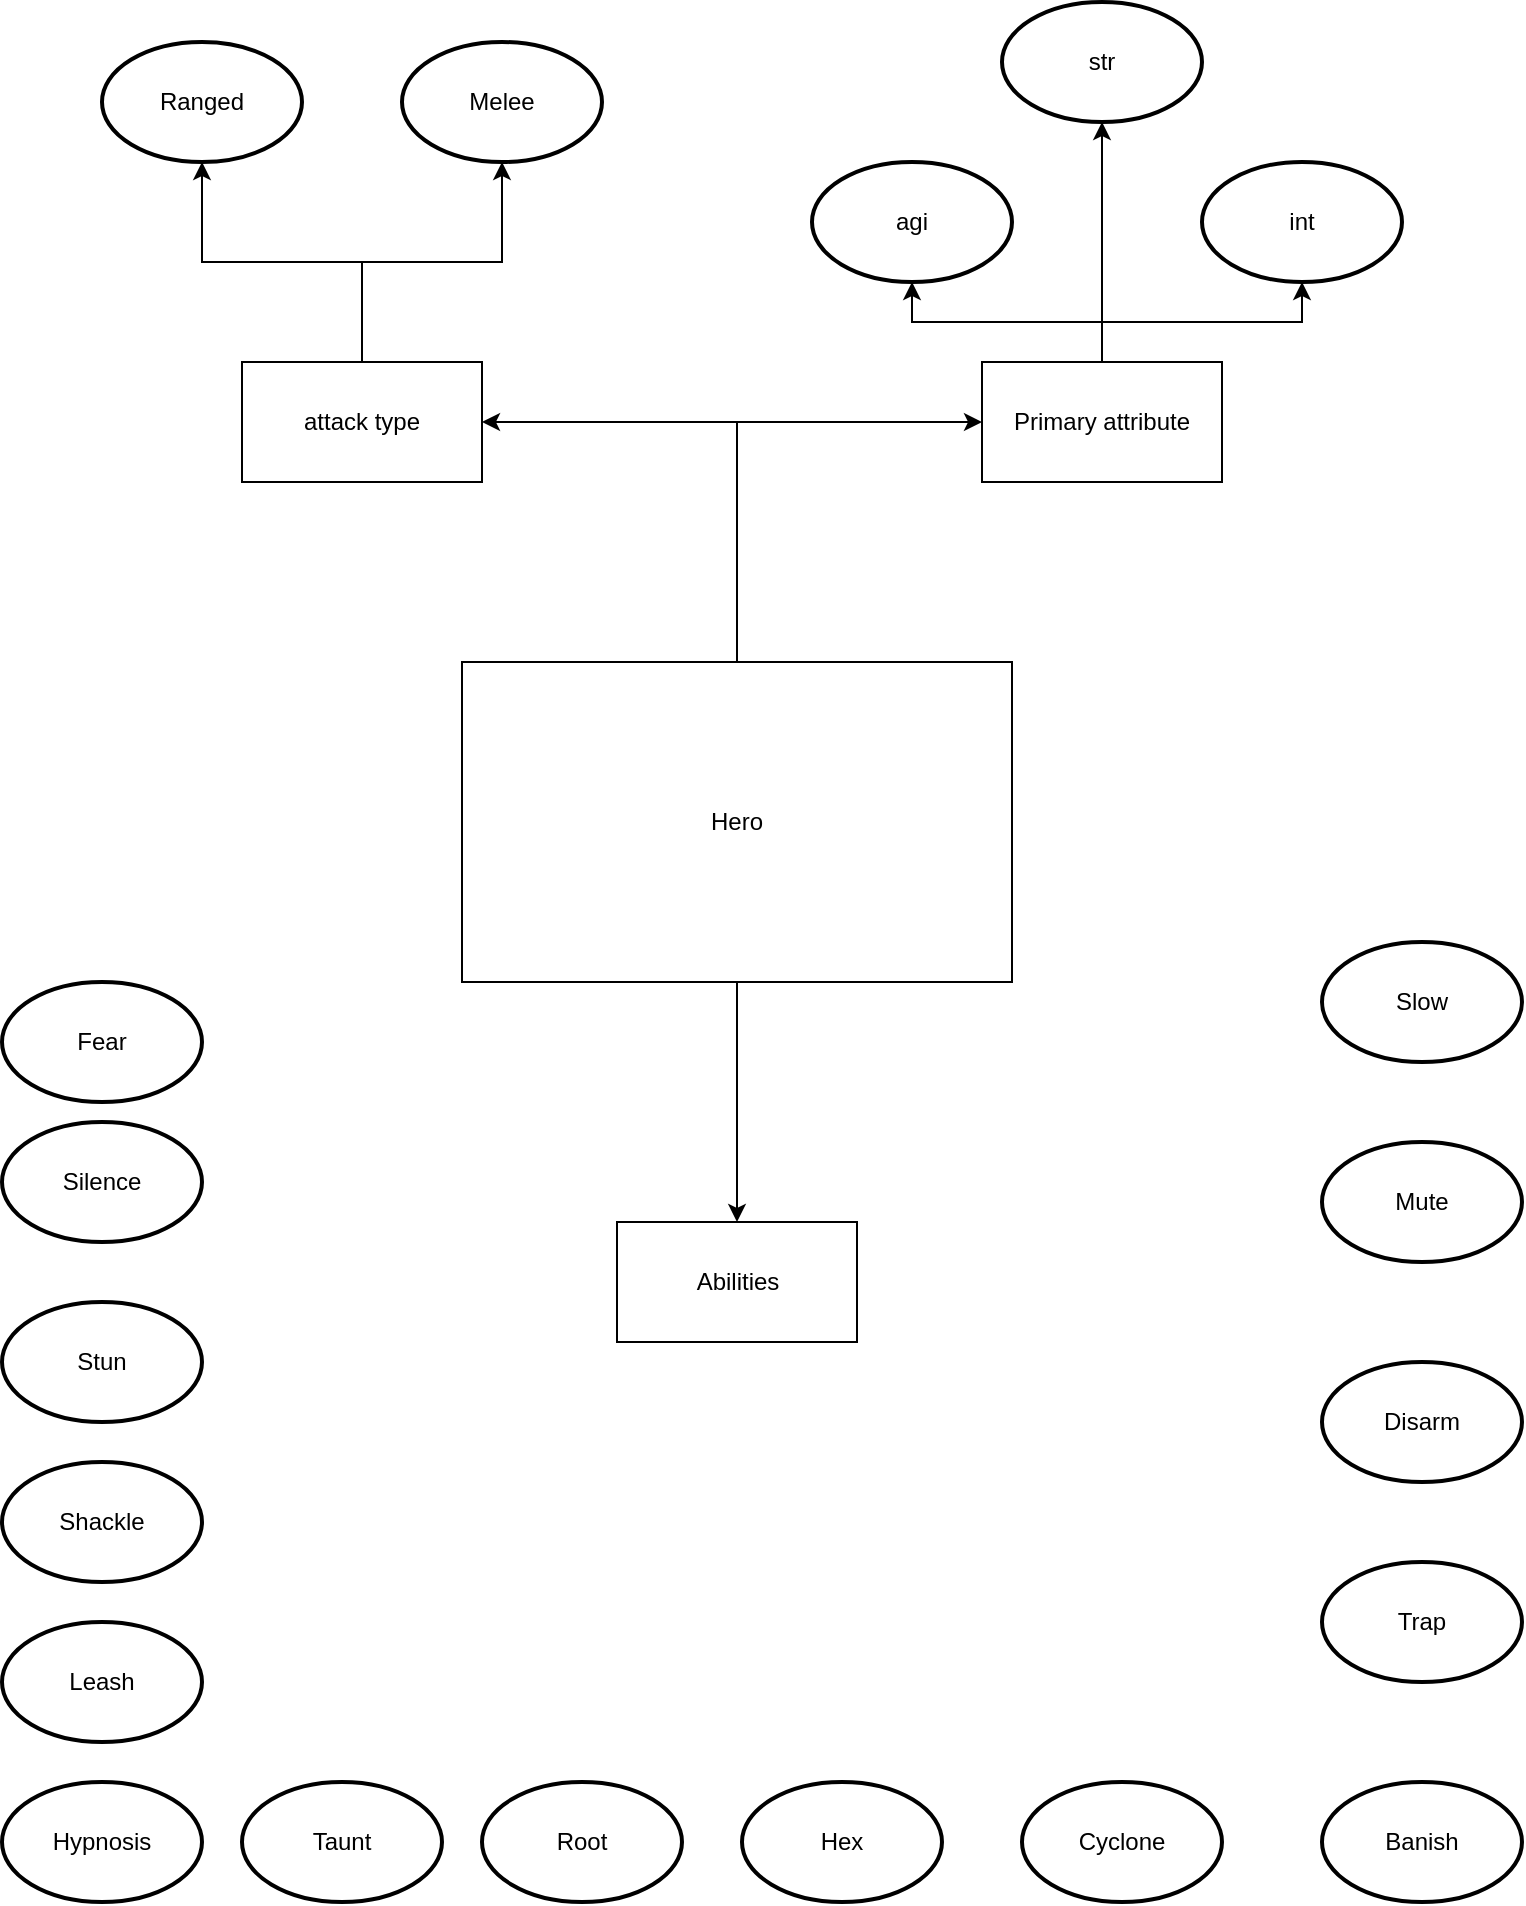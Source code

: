 <mxfile version="12.7.1" type="github">
  <diagram id="1S2AQPSdR647BYkK8z1W" name="Page-1">
    <mxGraphModel dx="2062" dy="1151" grid="1" gridSize="10" guides="1" tooltips="1" connect="1" arrows="1" fold="1" page="1" pageScale="1" pageWidth="850" pageHeight="1100" math="0" shadow="0">
      <root>
        <mxCell id="0" />
        <mxCell id="1" parent="0" />
        <mxCell id="zW83WaNIv8tac710JTmB-22" style="edgeStyle=orthogonalEdgeStyle;rounded=0;orthogonalLoop=1;jettySize=auto;html=1;entryX=1;entryY=0.5;entryDx=0;entryDy=0;" parent="1" source="zW83WaNIv8tac710JTmB-1" target="zW83WaNIv8tac710JTmB-3" edge="1">
          <mxGeometry relative="1" as="geometry" />
        </mxCell>
        <mxCell id="zW83WaNIv8tac710JTmB-23" style="edgeStyle=orthogonalEdgeStyle;rounded=0;orthogonalLoop=1;jettySize=auto;html=1;entryX=0;entryY=0.5;entryDx=0;entryDy=0;" parent="1" source="zW83WaNIv8tac710JTmB-1" target="zW83WaNIv8tac710JTmB-4" edge="1">
          <mxGeometry relative="1" as="geometry" />
        </mxCell>
        <mxCell id="zW83WaNIv8tac710JTmB-25" style="edgeStyle=orthogonalEdgeStyle;rounded=0;orthogonalLoop=1;jettySize=auto;html=1;exitX=0.5;exitY=1;exitDx=0;exitDy=0;entryX=0.5;entryY=0;entryDx=0;entryDy=0;" parent="1" source="zW83WaNIv8tac710JTmB-1" target="zW83WaNIv8tac710JTmB-24" edge="1">
          <mxGeometry relative="1" as="geometry" />
        </mxCell>
        <mxCell id="zW83WaNIv8tac710JTmB-1" value="Hero" style="rounded=0;whiteSpace=wrap;html=1;" parent="1" vertex="1">
          <mxGeometry x="260" y="420" width="275" height="160" as="geometry" />
        </mxCell>
        <mxCell id="zW83WaNIv8tac710JTmB-17" style="edgeStyle=orthogonalEdgeStyle;rounded=0;orthogonalLoop=1;jettySize=auto;html=1;exitX=0.5;exitY=0;exitDx=0;exitDy=0;entryX=0.5;entryY=1;entryDx=0;entryDy=0;entryPerimeter=0;" parent="1" source="zW83WaNIv8tac710JTmB-3" target="zW83WaNIv8tac710JTmB-7" edge="1">
          <mxGeometry relative="1" as="geometry" />
        </mxCell>
        <mxCell id="zW83WaNIv8tac710JTmB-18" style="edgeStyle=orthogonalEdgeStyle;rounded=0;orthogonalLoop=1;jettySize=auto;html=1;entryX=0.5;entryY=1;entryDx=0;entryDy=0;entryPerimeter=0;" parent="1" source="zW83WaNIv8tac710JTmB-3" target="zW83WaNIv8tac710JTmB-8" edge="1">
          <mxGeometry relative="1" as="geometry" />
        </mxCell>
        <mxCell id="zW83WaNIv8tac710JTmB-3" value="attack type" style="rounded=0;whiteSpace=wrap;html=1;" parent="1" vertex="1">
          <mxGeometry x="150" y="270" width="120" height="60" as="geometry" />
        </mxCell>
        <mxCell id="zW83WaNIv8tac710JTmB-19" style="edgeStyle=orthogonalEdgeStyle;rounded=0;orthogonalLoop=1;jettySize=auto;html=1;exitX=0.5;exitY=0;exitDx=0;exitDy=0;entryX=0.5;entryY=1;entryDx=0;entryDy=0;entryPerimeter=0;" parent="1" source="zW83WaNIv8tac710JTmB-4" target="zW83WaNIv8tac710JTmB-14" edge="1">
          <mxGeometry relative="1" as="geometry" />
        </mxCell>
        <mxCell id="zW83WaNIv8tac710JTmB-20" style="edgeStyle=orthogonalEdgeStyle;rounded=0;orthogonalLoop=1;jettySize=auto;html=1;entryX=0.5;entryY=1;entryDx=0;entryDy=0;entryPerimeter=0;" parent="1" source="zW83WaNIv8tac710JTmB-4" target="zW83WaNIv8tac710JTmB-13" edge="1">
          <mxGeometry relative="1" as="geometry" />
        </mxCell>
        <mxCell id="zW83WaNIv8tac710JTmB-21" style="edgeStyle=orthogonalEdgeStyle;rounded=0;orthogonalLoop=1;jettySize=auto;html=1;entryX=0.5;entryY=1;entryDx=0;entryDy=0;entryPerimeter=0;" parent="1" source="zW83WaNIv8tac710JTmB-4" target="zW83WaNIv8tac710JTmB-15" edge="1">
          <mxGeometry relative="1" as="geometry" />
        </mxCell>
        <mxCell id="zW83WaNIv8tac710JTmB-4" value="Primary attribute" style="rounded=0;whiteSpace=wrap;html=1;" parent="1" vertex="1">
          <mxGeometry x="520" y="270" width="120" height="60" as="geometry" />
        </mxCell>
        <mxCell id="zW83WaNIv8tac710JTmB-7" value="Ranged" style="strokeWidth=2;html=1;shape=mxgraph.flowchart.start_1;whiteSpace=wrap;" parent="1" vertex="1">
          <mxGeometry x="80" y="110" width="100" height="60" as="geometry" />
        </mxCell>
        <mxCell id="zW83WaNIv8tac710JTmB-8" value="Melee" style="strokeWidth=2;html=1;shape=mxgraph.flowchart.start_1;whiteSpace=wrap;" parent="1" vertex="1">
          <mxGeometry x="230" y="110" width="100" height="60" as="geometry" />
        </mxCell>
        <mxCell id="zW83WaNIv8tac710JTmB-13" value="agi" style="strokeWidth=2;html=1;shape=mxgraph.flowchart.start_1;whiteSpace=wrap;" parent="1" vertex="1">
          <mxGeometry x="435" y="170" width="100" height="60" as="geometry" />
        </mxCell>
        <mxCell id="zW83WaNIv8tac710JTmB-14" value="str" style="strokeWidth=2;html=1;shape=mxgraph.flowchart.start_1;whiteSpace=wrap;" parent="1" vertex="1">
          <mxGeometry x="530" y="90" width="100" height="60" as="geometry" />
        </mxCell>
        <mxCell id="zW83WaNIv8tac710JTmB-15" value="int" style="strokeWidth=2;html=1;shape=mxgraph.flowchart.start_1;whiteSpace=wrap;" parent="1" vertex="1">
          <mxGeometry x="630" y="170" width="100" height="60" as="geometry" />
        </mxCell>
        <mxCell id="zW83WaNIv8tac710JTmB-24" value="&lt;div&gt;Abilities&lt;/div&gt;" style="rounded=0;whiteSpace=wrap;html=1;" parent="1" vertex="1">
          <mxGeometry x="337.5" y="700" width="120" height="60" as="geometry" />
        </mxCell>
        <mxCell id="zW83WaNIv8tac710JTmB-26" value="Stun" style="strokeWidth=2;html=1;shape=mxgraph.flowchart.start_1;whiteSpace=wrap;" parent="1" vertex="1">
          <mxGeometry x="30" y="740" width="100" height="60" as="geometry" />
        </mxCell>
        <mxCell id="zW83WaNIv8tac710JTmB-27" value="Silence" style="strokeWidth=2;html=1;shape=mxgraph.flowchart.start_1;whiteSpace=wrap;" parent="1" vertex="1">
          <mxGeometry x="30" y="650" width="100" height="60" as="geometry" />
        </mxCell>
        <mxCell id="zW83WaNIv8tac710JTmB-28" value="Shackle" style="strokeWidth=2;html=1;shape=mxgraph.flowchart.start_1;whiteSpace=wrap;" parent="1" vertex="1">
          <mxGeometry x="30" y="820" width="100" height="60" as="geometry" />
        </mxCell>
        <mxCell id="zW83WaNIv8tac710JTmB-29" value="&lt;div&gt;Root&lt;/div&gt;" style="strokeWidth=2;html=1;shape=mxgraph.flowchart.start_1;whiteSpace=wrap;" parent="1" vertex="1">
          <mxGeometry x="270" y="980" width="100" height="60" as="geometry" />
        </mxCell>
        <mxCell id="zW83WaNIv8tac710JTmB-30" value="Leash" style="strokeWidth=2;html=1;shape=mxgraph.flowchart.start_1;whiteSpace=wrap;" parent="1" vertex="1">
          <mxGeometry x="30" y="900" width="100" height="60" as="geometry" />
        </mxCell>
        <mxCell id="zW83WaNIv8tac710JTmB-34" value="&lt;div&gt;Hex&lt;/div&gt;" style="strokeWidth=2;html=1;shape=mxgraph.flowchart.start_1;whiteSpace=wrap;" parent="1" vertex="1">
          <mxGeometry x="400" y="980" width="100" height="60" as="geometry" />
        </mxCell>
        <mxCell id="zW83WaNIv8tac710JTmB-35" value="Cyclone" style="strokeWidth=2;html=1;shape=mxgraph.flowchart.start_1;whiteSpace=wrap;" parent="1" vertex="1">
          <mxGeometry x="540" y="980" width="100" height="60" as="geometry" />
        </mxCell>
        <mxCell id="zW83WaNIv8tac710JTmB-37" value="Banish" style="strokeWidth=2;html=1;shape=mxgraph.flowchart.start_1;whiteSpace=wrap;" parent="1" vertex="1">
          <mxGeometry x="690" y="980" width="100" height="60" as="geometry" />
        </mxCell>
        <mxCell id="zW83WaNIv8tac710JTmB-38" value="&lt;div&gt;Mute&lt;/div&gt;" style="strokeWidth=2;html=1;shape=mxgraph.flowchart.start_1;whiteSpace=wrap;" parent="1" vertex="1">
          <mxGeometry x="690" y="660" width="100" height="60" as="geometry" />
        </mxCell>
        <mxCell id="zW83WaNIv8tac710JTmB-39" value="&lt;div&gt;Disarm&lt;/div&gt;" style="strokeWidth=2;html=1;shape=mxgraph.flowchart.start_1;whiteSpace=wrap;" parent="1" vertex="1">
          <mxGeometry x="690" y="770" width="100" height="60" as="geometry" />
        </mxCell>
        <mxCell id="zW83WaNIv8tac710JTmB-40" value="&lt;div&gt;Slow&lt;/div&gt;" style="strokeWidth=2;html=1;shape=mxgraph.flowchart.start_1;whiteSpace=wrap;" parent="1" vertex="1">
          <mxGeometry x="690" y="560" width="100" height="60" as="geometry" />
        </mxCell>
        <mxCell id="zW83WaNIv8tac710JTmB-41" value="&lt;div&gt;Trap&lt;/div&gt;" style="strokeWidth=2;html=1;shape=mxgraph.flowchart.start_1;whiteSpace=wrap;" parent="1" vertex="1">
          <mxGeometry x="690" y="870" width="100" height="60" as="geometry" />
        </mxCell>
        <mxCell id="zW83WaNIv8tac710JTmB-42" value="Taunt" style="strokeWidth=2;html=1;shape=mxgraph.flowchart.start_1;whiteSpace=wrap;" parent="1" vertex="1">
          <mxGeometry x="150" y="980" width="100" height="60" as="geometry" />
        </mxCell>
        <mxCell id="zW83WaNIv8tac710JTmB-43" value="Fear" style="strokeWidth=2;html=1;shape=mxgraph.flowchart.start_1;whiteSpace=wrap;" parent="1" vertex="1">
          <mxGeometry x="30" y="580" width="100" height="60" as="geometry" />
        </mxCell>
        <mxCell id="zW83WaNIv8tac710JTmB-44" value="Hypnosis" style="strokeWidth=2;html=1;shape=mxgraph.flowchart.start_1;whiteSpace=wrap;" parent="1" vertex="1">
          <mxGeometry x="30" y="980" width="100" height="60" as="geometry" />
        </mxCell>
      </root>
    </mxGraphModel>
  </diagram>
</mxfile>

